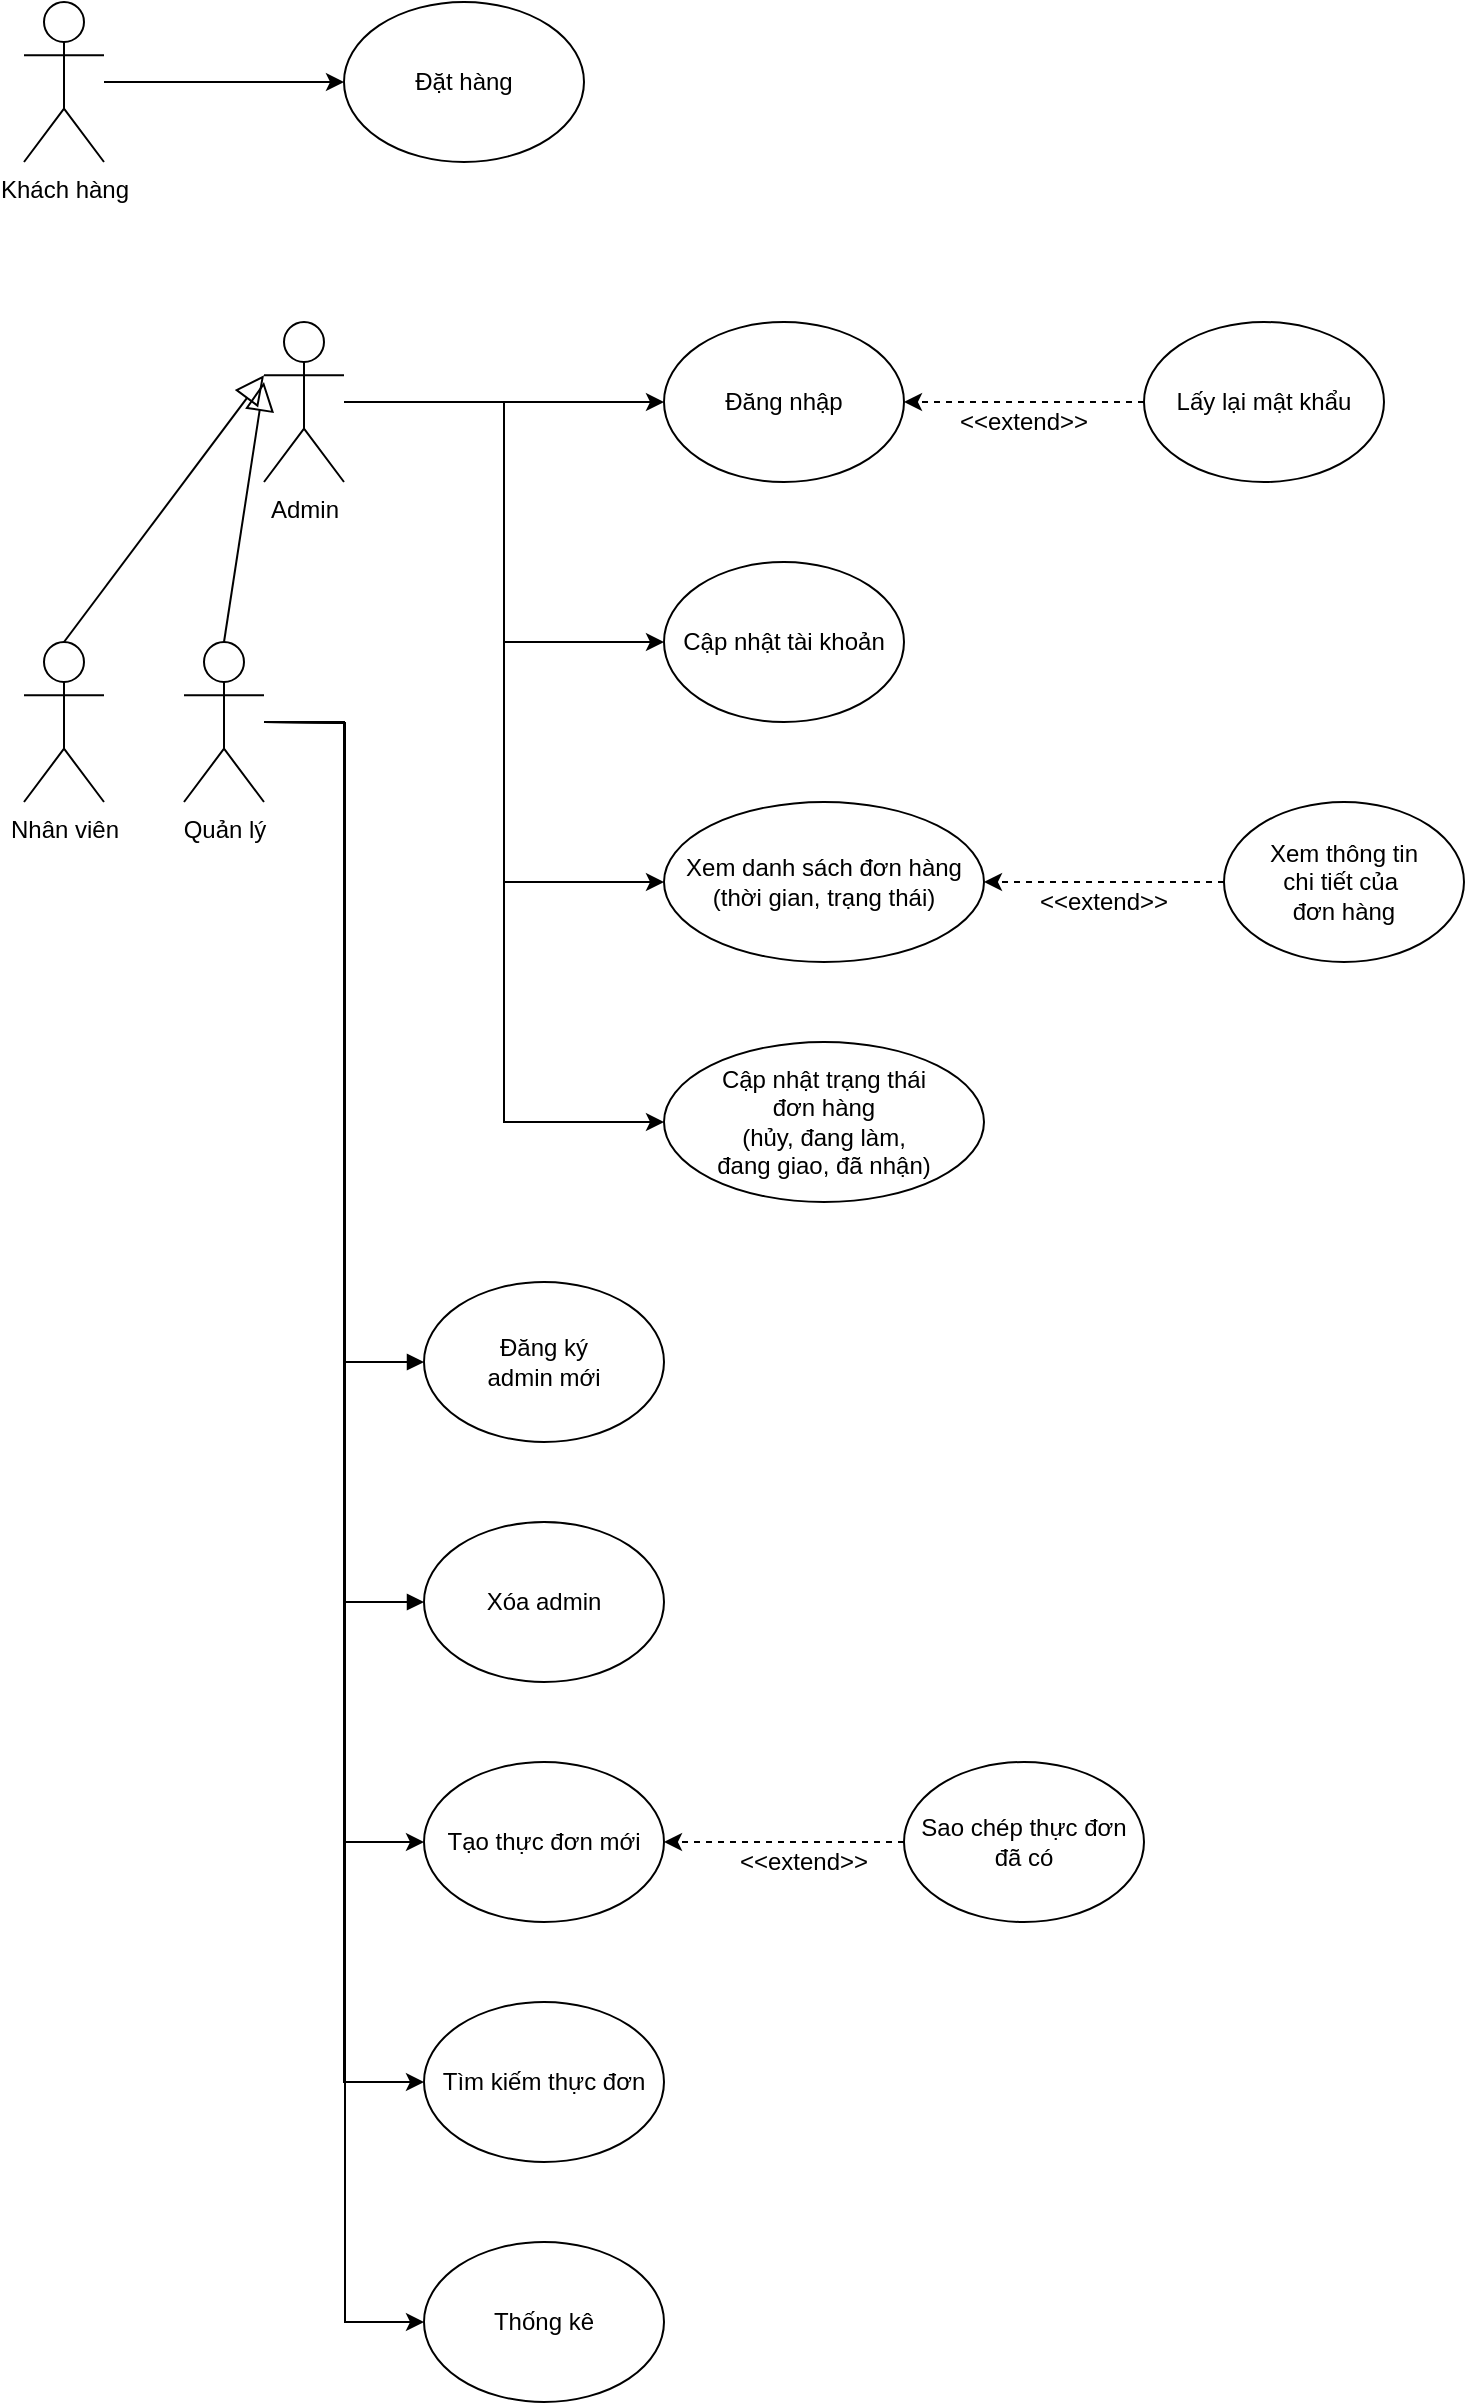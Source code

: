 <mxfile version="14.5.1" type="device"><diagram id="UsBGmlqOFExeuVy1JsEV" name="Page-1"><mxGraphModel dx="1038" dy="607" grid="1" gridSize="10" guides="1" tooltips="1" connect="1" arrows="1" fold="1" page="1" pageScale="1" pageWidth="827" pageHeight="1169" math="0" shadow="0"><root><mxCell id="0"/><mxCell id="1" parent="0"/><mxCell id="aVGWSVjYclDCD1Ws5p85-3" style="edgeStyle=orthogonalEdgeStyle;rounded=0;orthogonalLoop=1;jettySize=auto;html=1;entryX=0;entryY=0.5;entryDx=0;entryDy=0;" parent="1" source="aVGWSVjYclDCD1Ws5p85-1" target="aVGWSVjYclDCD1Ws5p85-2" edge="1"><mxGeometry relative="1" as="geometry"/></mxCell><mxCell id="aVGWSVjYclDCD1Ws5p85-1" value="Khách hàng" style="shape=umlActor;verticalLabelPosition=bottom;verticalAlign=top;html=1;" parent="1" vertex="1"><mxGeometry x="40" y="40" width="40" height="80" as="geometry"/></mxCell><mxCell id="aVGWSVjYclDCD1Ws5p85-2" value="Đặt hàng" style="ellipse;whiteSpace=wrap;html=1;" parent="1" vertex="1"><mxGeometry x="200" y="40" width="120" height="80" as="geometry"/></mxCell><mxCell id="aVGWSVjYclDCD1Ws5p85-7" style="edgeStyle=orthogonalEdgeStyle;rounded=0;orthogonalLoop=1;jettySize=auto;html=1;entryX=0;entryY=0.5;entryDx=0;entryDy=0;" parent="1" target="aVGWSVjYclDCD1Ws5p85-6" edge="1"><mxGeometry relative="1" as="geometry"><mxPoint x="160" y="400" as="sourcePoint"/></mxGeometry></mxCell><mxCell id="_2uTlv3f4KtRjRlNQlgL-4" style="edgeStyle=orthogonalEdgeStyle;rounded=0;orthogonalLoop=1;jettySize=auto;html=1;entryX=0;entryY=0.5;entryDx=0;entryDy=0;" parent="1" source="aVGWSVjYclDCD1Ws5p85-5" target="_2uTlv3f4KtRjRlNQlgL-3" edge="1"><mxGeometry relative="1" as="geometry"/></mxCell><mxCell id="_2uTlv3f4KtRjRlNQlgL-10" style="edgeStyle=orthogonalEdgeStyle;rounded=0;orthogonalLoop=1;jettySize=auto;html=1;entryX=0;entryY=0.5;entryDx=0;entryDy=0;" parent="1" source="aVGWSVjYclDCD1Ws5p85-5" target="_2uTlv3f4KtRjRlNQlgL-9" edge="1"><mxGeometry relative="1" as="geometry"/></mxCell><mxCell id="_2uTlv3f4KtRjRlNQlgL-12" style="edgeStyle=orthogonalEdgeStyle;rounded=0;orthogonalLoop=1;jettySize=auto;html=1;entryX=0;entryY=0.5;entryDx=0;entryDy=0;" parent="1" source="aVGWSVjYclDCD1Ws5p85-5" target="_2uTlv3f4KtRjRlNQlgL-11" edge="1"><mxGeometry relative="1" as="geometry"/></mxCell><mxCell id="_2uTlv3f4KtRjRlNQlgL-17" style="edgeStyle=orthogonalEdgeStyle;rounded=0;orthogonalLoop=1;jettySize=auto;html=1;entryX=0;entryY=0.5;entryDx=0;entryDy=0;" parent="1" target="_2uTlv3f4KtRjRlNQlgL-15" edge="1"><mxGeometry relative="1" as="geometry"><mxPoint x="160" y="400" as="sourcePoint"/></mxGeometry></mxCell><mxCell id="5S8W_KA7MNJWwGErNwCQ-13" style="edgeStyle=orthogonalEdgeStyle;rounded=0;orthogonalLoop=1;jettySize=auto;html=1;entryX=0;entryY=0.5;entryDx=0;entryDy=0;" parent="1" source="BggrpnC4yAHEZcYCqPYG-1" target="5S8W_KA7MNJWwGErNwCQ-12" edge="1"><mxGeometry relative="1" as="geometry"/></mxCell><mxCell id="aVGWSVjYclDCD1Ws5p85-5" value="Admin" style="shape=umlActor;verticalLabelPosition=bottom;verticalAlign=top;html=1;" parent="1" vertex="1"><mxGeometry x="160" y="200" width="40" height="80" as="geometry"/></mxCell><mxCell id="aVGWSVjYclDCD1Ws5p85-6" value="&lt;span&gt;Tạo thực đơn mới&lt;/span&gt;" style="ellipse;whiteSpace=wrap;html=1;" parent="1" vertex="1"><mxGeometry x="240" y="920" width="120" height="80" as="geometry"/></mxCell><mxCell id="_2uTlv3f4KtRjRlNQlgL-3" value="Đăng nhập" style="ellipse;whiteSpace=wrap;html=1;" parent="1" vertex="1"><mxGeometry x="360" y="200" width="120" height="80" as="geometry"/></mxCell><mxCell id="_2uTlv3f4KtRjRlNQlgL-5" value="Lấy lại mật khẩu" style="ellipse;whiteSpace=wrap;html=1;" parent="1" vertex="1"><mxGeometry x="600" y="200" width="120" height="80" as="geometry"/></mxCell><mxCell id="_2uTlv3f4KtRjRlNQlgL-9" value="Cập nhật tài khoản" style="ellipse;whiteSpace=wrap;html=1;" parent="1" vertex="1"><mxGeometry x="360" y="320" width="120" height="80" as="geometry"/></mxCell><mxCell id="_2uTlv3f4KtRjRlNQlgL-11" value="Xem danh sách đơn hàng&lt;br&gt;(thời gian, trạng thái)" style="ellipse;whiteSpace=wrap;html=1;" parent="1" vertex="1"><mxGeometry x="360" y="440" width="160" height="80" as="geometry"/></mxCell><mxCell id="_2uTlv3f4KtRjRlNQlgL-13" value="Cập nhật trạng thái &lt;br&gt;đơn hàng&lt;br&gt;(hủy, đang làm, &lt;br&gt;đang giao, đã nhận)" style="ellipse;whiteSpace=wrap;html=1;" parent="1" vertex="1"><mxGeometry x="360" y="560" width="160" height="80" as="geometry"/></mxCell><mxCell id="_2uTlv3f4KtRjRlNQlgL-15" value="Thống kê" style="ellipse;whiteSpace=wrap;html=1;" parent="1" vertex="1"><mxGeometry x="240" y="1160" width="120" height="80" as="geometry"/></mxCell><mxCell id="5S8W_KA7MNJWwGErNwCQ-12" value="Tìm kiếm thực đơn" style="ellipse;whiteSpace=wrap;html=1;" parent="1" vertex="1"><mxGeometry x="240" y="1040" width="120" height="80" as="geometry"/></mxCell><mxCell id="5S8W_KA7MNJWwGErNwCQ-14" value="" style="endArrow=classic;html=1;entryX=1;entryY=0.5;entryDx=0;entryDy=0;dashed=1;exitX=0;exitY=0.5;exitDx=0;exitDy=0;" parent="1" source="5S8W_KA7MNJWwGErNwCQ-16" target="aVGWSVjYclDCD1Ws5p85-6" edge="1"><mxGeometry width="50" height="50" relative="1" as="geometry"><mxPoint x="480" y="880" as="sourcePoint"/><mxPoint x="480" y="990" as="targetPoint"/></mxGeometry></mxCell><mxCell id="5S8W_KA7MNJWwGErNwCQ-15" value="&amp;lt;&amp;lt;extend&amp;gt;&amp;gt;" style="text;html=1;strokeColor=none;fillColor=none;align=center;verticalAlign=middle;whiteSpace=wrap;rounded=0;" parent="1" vertex="1"><mxGeometry x="390" y="960" width="80" height="20" as="geometry"/></mxCell><mxCell id="5S8W_KA7MNJWwGErNwCQ-16" value="&lt;span&gt;Sao chép thực đơn&lt;br&gt;đã có&lt;br&gt;&lt;/span&gt;" style="ellipse;whiteSpace=wrap;html=1;" parent="1" vertex="1"><mxGeometry x="480" y="920" width="120" height="80" as="geometry"/></mxCell><mxCell id="5S8W_KA7MNJWwGErNwCQ-42" value="&amp;lt;&amp;lt;extend&amp;gt;&amp;gt;" style="text;html=1;strokeColor=none;fillColor=none;align=center;verticalAlign=middle;whiteSpace=wrap;rounded=0;" parent="1" vertex="1"><mxGeometry x="500" y="240" width="80" height="20" as="geometry"/></mxCell><mxCell id="5S8W_KA7MNJWwGErNwCQ-43" value="" style="endArrow=classic;html=1;entryX=1;entryY=0.5;entryDx=0;entryDy=0;dashed=1;" parent="1" edge="1"><mxGeometry width="50" height="50" relative="1" as="geometry"><mxPoint x="600" y="240" as="sourcePoint"/><mxPoint x="480" y="240" as="targetPoint"/></mxGeometry></mxCell><mxCell id="BggrpnC4yAHEZcYCqPYG-10" style="edgeStyle=orthogonalEdgeStyle;rounded=0;orthogonalLoop=1;jettySize=auto;html=1;entryX=0;entryY=0.5;entryDx=0;entryDy=0;endArrow=block;endFill=1;" parent="1" source="BggrpnC4yAHEZcYCqPYG-1" target="BggrpnC4yAHEZcYCqPYG-8" edge="1"><mxGeometry relative="1" as="geometry"/></mxCell><mxCell id="BggrpnC4yAHEZcYCqPYG-16" style="edgeStyle=orthogonalEdgeStyle;rounded=0;orthogonalLoop=1;jettySize=auto;html=1;entryX=0;entryY=0.5;entryDx=0;entryDy=0;endArrow=block;endFill=1;" parent="1" source="BggrpnC4yAHEZcYCqPYG-1" target="BggrpnC4yAHEZcYCqPYG-15" edge="1"><mxGeometry relative="1" as="geometry"/></mxCell><mxCell id="BggrpnC4yAHEZcYCqPYG-1" value="Quản lý" style="shape=umlActor;verticalLabelPosition=bottom;verticalAlign=top;html=1;" parent="1" vertex="1"><mxGeometry x="120" y="360" width="40" height="80" as="geometry"/></mxCell><mxCell id="BggrpnC4yAHEZcYCqPYG-2" value="Nhân viên" style="shape=umlActor;verticalLabelPosition=bottom;verticalAlign=top;html=1;" parent="1" vertex="1"><mxGeometry x="40" y="360" width="40" height="80" as="geometry"/></mxCell><mxCell id="BggrpnC4yAHEZcYCqPYG-5" value="" style="endArrow=block;endFill=0;endSize=12;html=1;exitX=0.5;exitY=0;exitDx=0;exitDy=0;exitPerimeter=0;entryX=0;entryY=0.333;entryDx=0;entryDy=0;entryPerimeter=0;" parent="1" source="BggrpnC4yAHEZcYCqPYG-2" target="aVGWSVjYclDCD1Ws5p85-5" edge="1"><mxGeometry width="160" relative="1" as="geometry"><mxPoint x="330" y="310" as="sourcePoint"/><mxPoint x="490" y="310" as="targetPoint"/></mxGeometry></mxCell><mxCell id="BggrpnC4yAHEZcYCqPYG-6" value="" style="endArrow=block;endFill=0;endSize=12;html=1;exitX=0.5;exitY=0;exitDx=0;exitDy=0;exitPerimeter=0;" parent="1" source="BggrpnC4yAHEZcYCqPYG-1" edge="1"><mxGeometry width="160" relative="1" as="geometry"><mxPoint x="70" y="370" as="sourcePoint"/><mxPoint x="160" y="230" as="targetPoint"/></mxGeometry></mxCell><mxCell id="BggrpnC4yAHEZcYCqPYG-8" value="&lt;span&gt;Đăng ký&lt;br&gt;admin mới&lt;br&gt;&lt;/span&gt;" style="ellipse;whiteSpace=wrap;html=1;" parent="1" vertex="1"><mxGeometry x="240" y="680" width="120" height="80" as="geometry"/></mxCell><mxCell id="BggrpnC4yAHEZcYCqPYG-12" style="edgeStyle=orthogonalEdgeStyle;rounded=0;orthogonalLoop=1;jettySize=auto;html=1;entryX=0;entryY=0.5;entryDx=0;entryDy=0;" parent="1" source="aVGWSVjYclDCD1Ws5p85-5" target="_2uTlv3f4KtRjRlNQlgL-13" edge="1"><mxGeometry relative="1" as="geometry"><mxPoint x="200" y="240" as="sourcePoint"/><mxPoint x="240" y="680" as="targetPoint"/></mxGeometry></mxCell><mxCell id="BggrpnC4yAHEZcYCqPYG-15" value="&lt;span&gt;Xóa admin&lt;br&gt;&lt;/span&gt;" style="ellipse;whiteSpace=wrap;html=1;" parent="1" vertex="1"><mxGeometry x="240" y="800" width="120" height="80" as="geometry"/></mxCell><mxCell id="9dhXfqxRGhaR6lBy-Srv-1" value="Xem thông tin&lt;br&gt;chi tiết của&amp;nbsp;&lt;br&gt;đơn hàng" style="ellipse;whiteSpace=wrap;html=1;" vertex="1" parent="1"><mxGeometry x="640" y="440" width="120" height="80" as="geometry"/></mxCell><mxCell id="9dhXfqxRGhaR6lBy-Srv-2" value="&amp;lt;&amp;lt;extend&amp;gt;&amp;gt;" style="text;html=1;strokeColor=none;fillColor=none;align=center;verticalAlign=middle;whiteSpace=wrap;rounded=0;" vertex="1" parent="1"><mxGeometry x="540" y="480" width="80" height="20" as="geometry"/></mxCell><mxCell id="9dhXfqxRGhaR6lBy-Srv-3" value="" style="endArrow=classic;html=1;entryX=1;entryY=0.5;entryDx=0;entryDy=0;dashed=1;" edge="1" parent="1"><mxGeometry width="50" height="50" relative="1" as="geometry"><mxPoint x="640" y="480" as="sourcePoint"/><mxPoint x="520" y="480" as="targetPoint"/></mxGeometry></mxCell></root></mxGraphModel></diagram></mxfile>